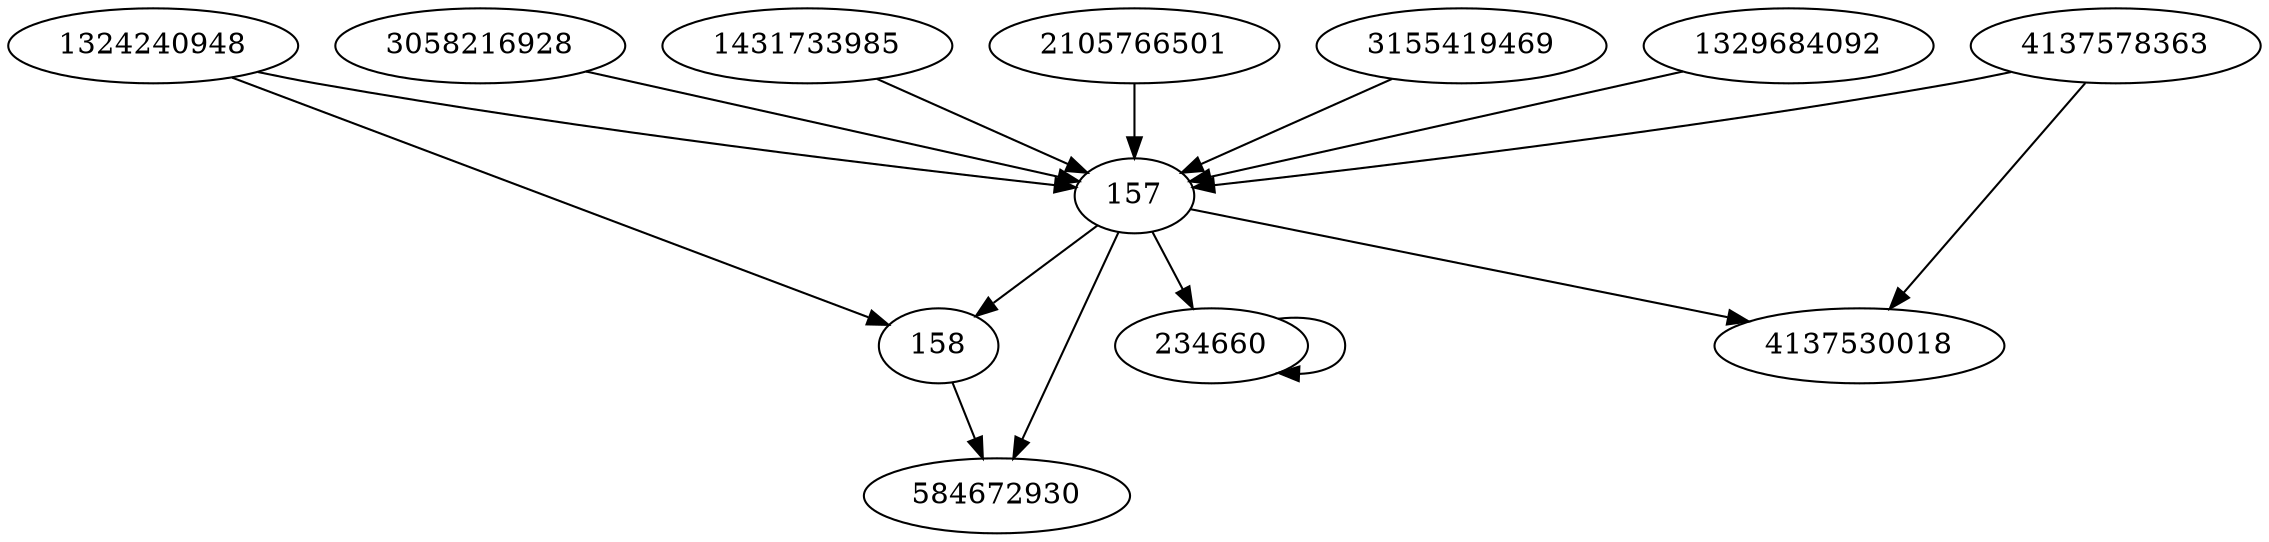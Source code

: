 digraph  {
3058216928;
1431733985;
584672930;
4137530018;
234660;
2105766501;
3155419469;
1324240948;
4137578363;
1329684092;
157;
158;
3058216928 -> 157;
1431733985 -> 157;
234660 -> 234660;
2105766501 -> 157;
3155419469 -> 157;
1324240948 -> 157;
1324240948 -> 158;
4137578363 -> 157;
4137578363 -> 4137530018;
1329684092 -> 157;
157 -> 584672930;
157 -> 158;
157 -> 4137530018;
157 -> 234660;
158 -> 584672930;
}
